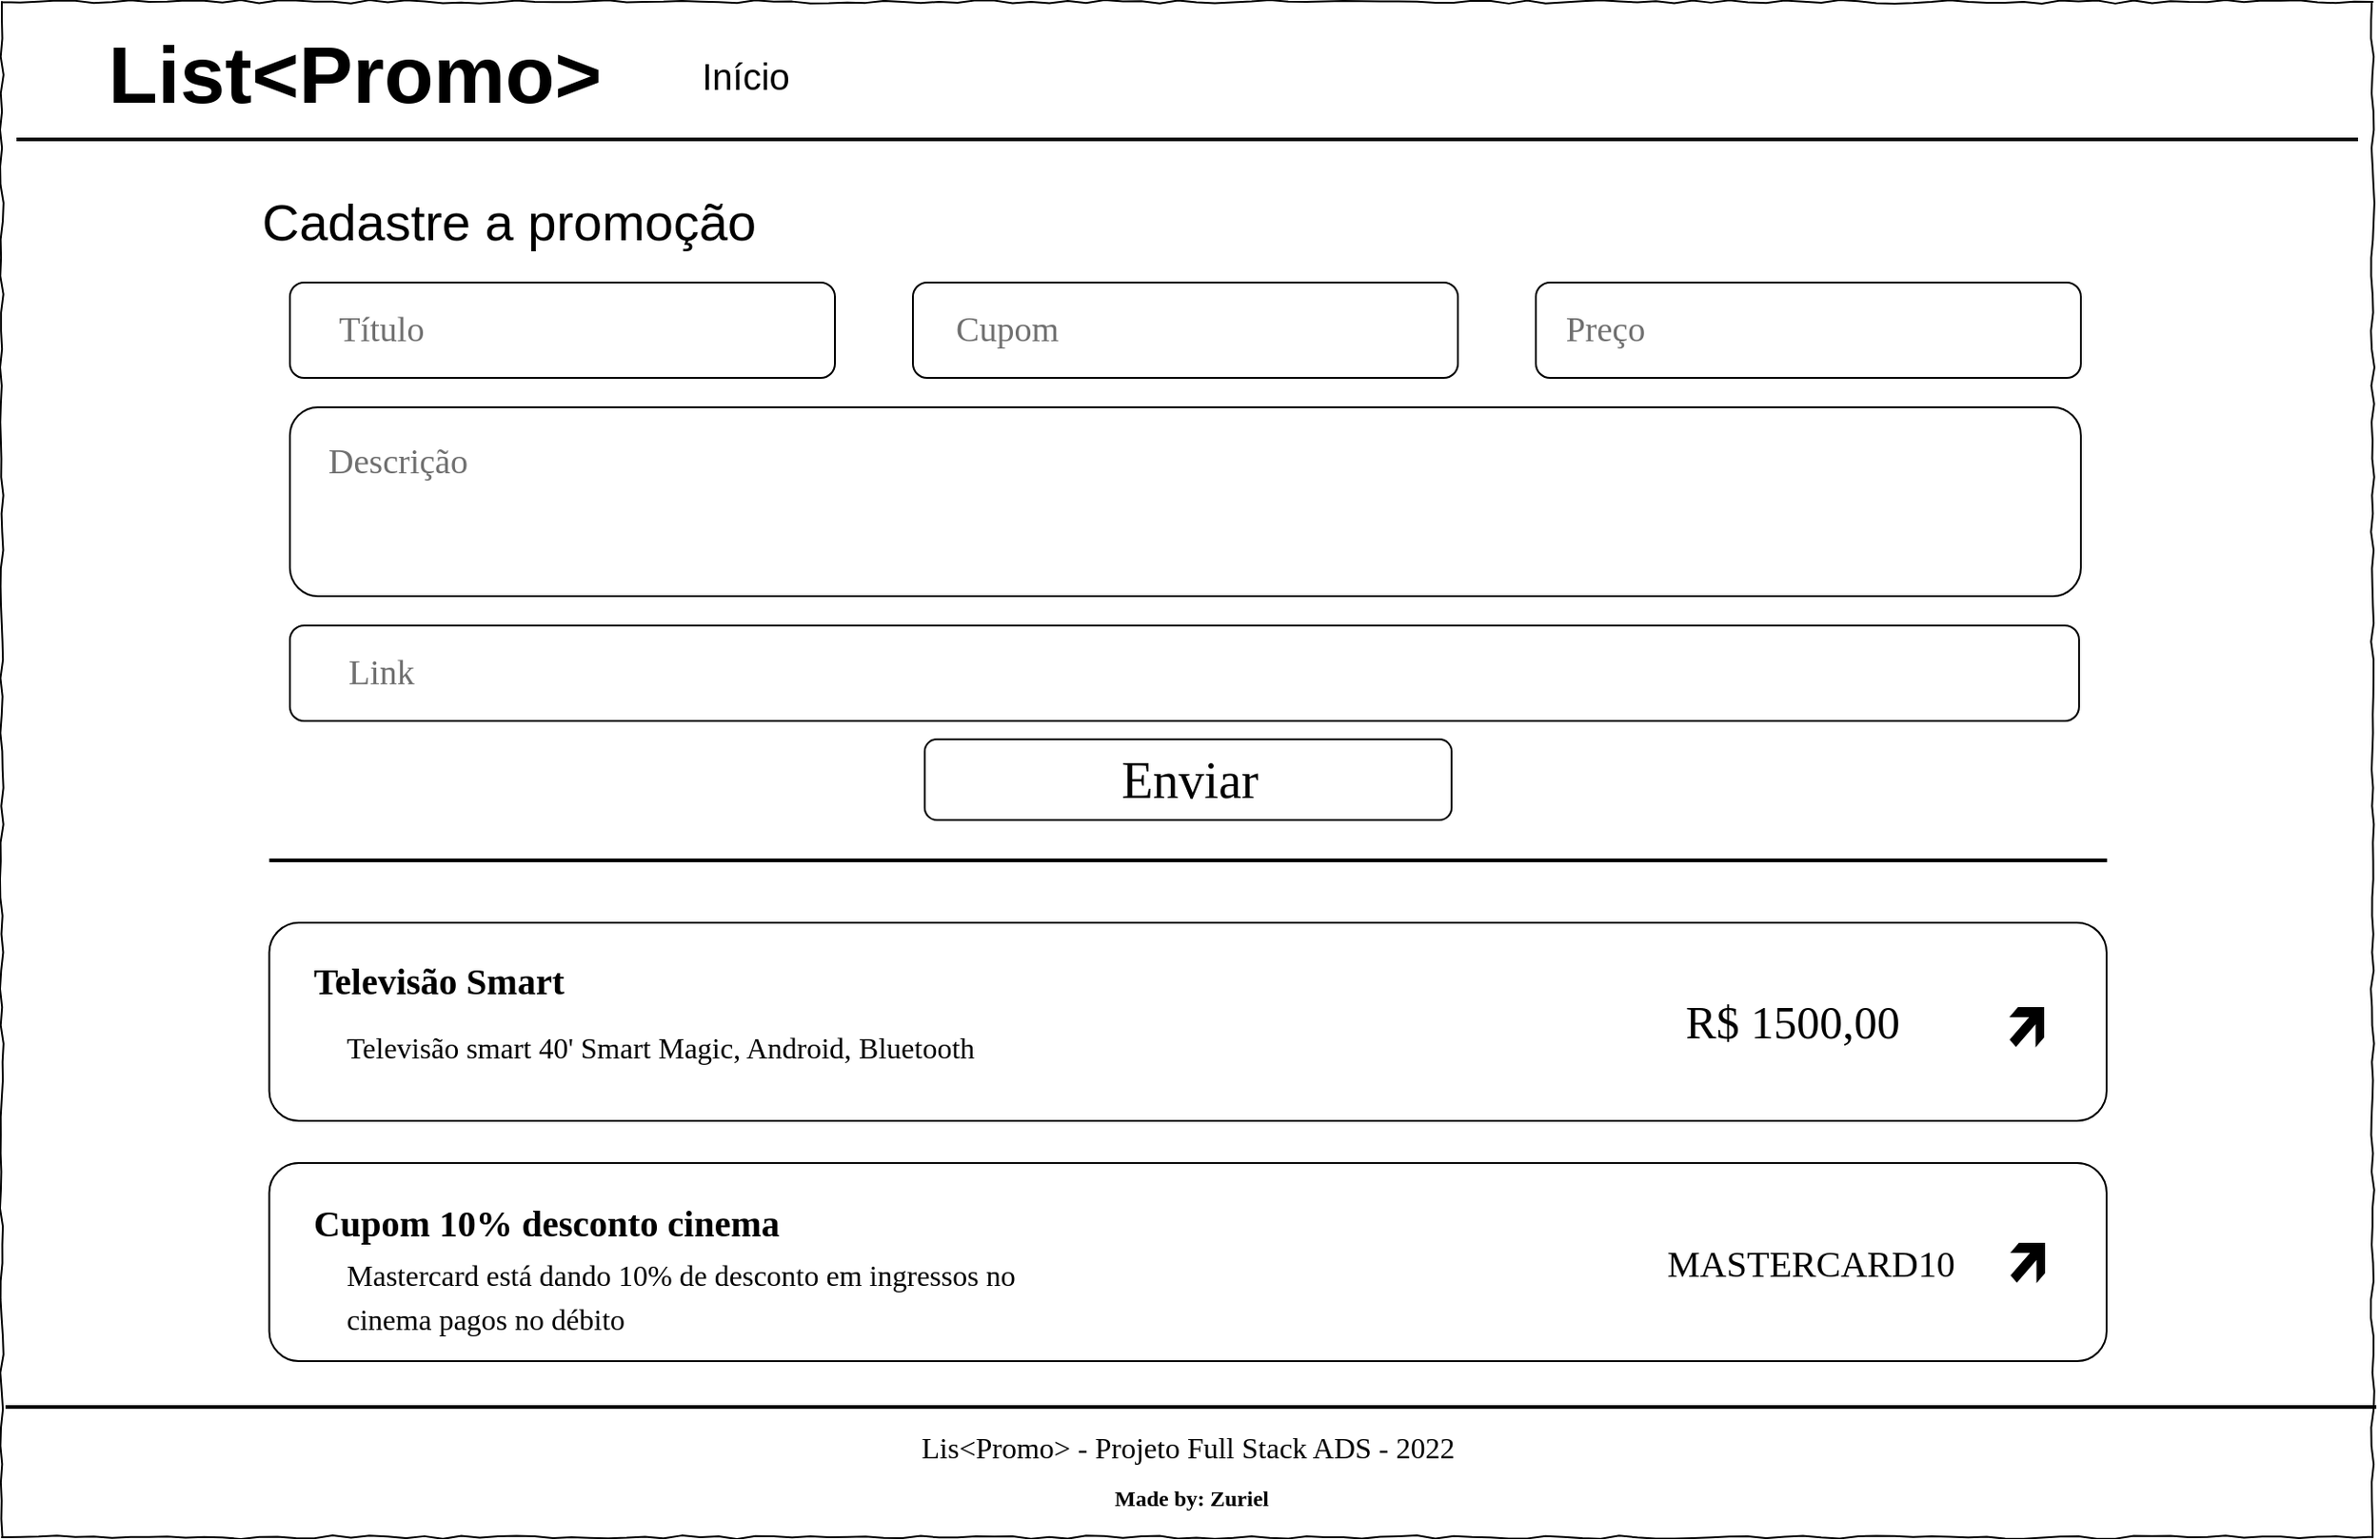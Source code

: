 <mxfile version="20.3.7" type="device"><diagram id="s8_ipay0BP3dse36FW5Y" name="Página-1"><mxGraphModel dx="2025" dy="899" grid="0" gridSize="10" guides="1" tooltips="1" connect="1" arrows="1" fold="1" page="0" pageScale="1" pageWidth="827" pageHeight="1169" math="0" shadow="0"><root><mxCell id="0"/><mxCell id="1" parent="0"/><mxCell id="yrdk5CFpYi1K7DwrEHY4-5" value="&lt;font style=&quot;font-size: 44px;&quot;&gt;List&amp;lt;Promo&amp;gt;&lt;/font&gt;" style="text;strokeColor=none;fillColor=none;html=1;fontSize=24;fontStyle=1;verticalAlign=middle;align=center;" vertex="1" parent="1"><mxGeometry x="8" y="29" width="180" height="80" as="geometry"/></mxCell><mxCell id="yrdk5CFpYi1K7DwrEHY4-6" value="&lt;font style=&quot;font-size: 20px;&quot;&gt;Início&lt;/font&gt;" style="text;html=1;align=center;verticalAlign=middle;resizable=0;points=[];autosize=1;strokeColor=none;fillColor=none;fontSize=44;" vertex="1" parent="1"><mxGeometry x="278" y="29" width="66" height="65" as="geometry"/></mxCell><mxCell id="yrdk5CFpYi1K7DwrEHY4-8" value="" style="line;strokeWidth=2;fillColor=none;align=left;verticalAlign=middle;spacingTop=-1;spacingLeft=3;spacingRight=3;rotatable=0;labelPosition=right;points=[];portConstraint=eastwest;strokeColor=inherit;fontSize=20;shadow=0;" vertex="1" parent="1"><mxGeometry x="51.75" y="493" width="1001.5" height="8" as="geometry"/></mxCell><mxCell id="yrdk5CFpYi1K7DwrEHY4-10" value="" style="rounded=1;whiteSpace=wrap;html=1;shadow=0;sketch=0;strokeWidth=1;fontSize=20;" vertex="1" parent="1"><mxGeometry x="51.75" y="531" width="1001.25" height="108" as="geometry"/></mxCell><mxCell id="yrdk5CFpYi1K7DwrEHY4-11" value="" style="rounded=1;whiteSpace=wrap;html=1;shadow=0;sketch=0;strokeWidth=1;fontSize=20;" vertex="1" parent="1"><mxGeometry x="51.75" y="662" width="1001.25" height="108" as="geometry"/></mxCell><mxCell id="yrdk5CFpYi1K7DwrEHY4-12" value="&lt;b&gt;&lt;font face=&quot;Comic Sans MS&quot;&gt;Televisão Smart&lt;/font&gt;&lt;/b&gt;" style="text;html=1;strokeColor=none;fillColor=none;align=left;verticalAlign=middle;whiteSpace=wrap;rounded=0;shadow=0;sketch=0;strokeWidth=1;fontSize=20;" vertex="1" parent="1"><mxGeometry x="74" y="547" width="215" height="30" as="geometry"/></mxCell><mxCell id="yrdk5CFpYi1K7DwrEHY4-13" value="&lt;font style=&quot;font-size: 16px;&quot;&gt;Televisão smart 40' Smart Magic, Android, Bluetooth&lt;/font&gt;" style="text;html=1;strokeColor=none;fillColor=none;align=left;verticalAlign=middle;whiteSpace=wrap;rounded=0;shadow=0;sketch=0;strokeWidth=1;fontFamily=Comic Sans MS;fontSize=20;" vertex="1" parent="1"><mxGeometry x="92" y="582" width="415" height="30" as="geometry"/></mxCell><mxCell id="yrdk5CFpYi1K7DwrEHY4-14" value="&lt;font style=&quot;font-size: 25px;&quot;&gt;R$ 1500,00&lt;/font&gt;" style="text;html=1;strokeColor=none;fillColor=none;align=center;verticalAlign=middle;whiteSpace=wrap;rounded=0;shadow=0;sketch=0;strokeWidth=1;fontFamily=Comic Sans MS;fontSize=16;" vertex="1" parent="1"><mxGeometry x="800" y="560" width="164" height="50" as="geometry"/></mxCell><mxCell id="yrdk5CFpYi1K7DwrEHY4-15" value="" style="shape=mxgraph.signs.travel.arrow_ne;html=1;pointerEvents=1;fillColor=#000000;strokeColor=none;verticalLabelPosition=bottom;verticalAlign=middle;align=center;rounded=1;shadow=0;sketch=0;strokeWidth=1;fontFamily=Comic Sans MS;fontSize=1;fontColor=default;" vertex="1" parent="1"><mxGeometry x="1000" y="577" width="19" height="22" as="geometry"/></mxCell><mxCell id="yrdk5CFpYi1K7DwrEHY4-16" value="" style="shape=image;html=1;verticalAlign=top;verticalLabelPosition=bottom;labelBackgroundColor=#ffffff;imageAspect=0;aspect=fixed;image=https://cdn1.iconfinder.com/data/icons/100-basic-for-user-interface/32/28-pencil-128.png;rounded=1;shadow=0;sketch=0;strokeWidth=1;fontFamily=Comic Sans MS;fontSize=25;" vertex="1" parent="1"><mxGeometry x="999.5" y="541" width="24" height="24" as="geometry"/></mxCell><mxCell id="yrdk5CFpYi1K7DwrEHY4-17" value="" style="shape=image;html=1;verticalAlign=top;verticalLabelPosition=bottom;labelBackgroundColor=#ffffff;imageAspect=0;aspect=fixed;image=https://cdn2.iconfinder.com/data/icons/freecns-cumulus/16/519583-080_Trash-128.png;rounded=1;shadow=0;sketch=0;strokeWidth=1;fontFamily=Comic Sans MS;fontSize=1;fontColor=default;" vertex="1" parent="1"><mxGeometry x="999.5" y="610" width="24" height="24" as="geometry"/></mxCell><mxCell id="yrdk5CFpYi1K7DwrEHY4-18" value="" style="shape=mxgraph.signs.travel.arrow_ne;html=1;pointerEvents=1;fillColor=#000000;strokeColor=none;verticalLabelPosition=bottom;verticalAlign=middle;align=center;rounded=1;shadow=0;sketch=0;strokeWidth=1;fontFamily=Comic Sans MS;fontSize=1;fontColor=default;" vertex="1" parent="1"><mxGeometry x="1000.5" y="705.5" width="19" height="22" as="geometry"/></mxCell><mxCell id="yrdk5CFpYi1K7DwrEHY4-19" value="" style="shape=image;html=1;verticalAlign=top;verticalLabelPosition=bottom;labelBackgroundColor=#ffffff;imageAspect=0;aspect=fixed;image=https://cdn1.iconfinder.com/data/icons/100-basic-for-user-interface/32/28-pencil-128.png;rounded=1;shadow=0;sketch=0;strokeWidth=1;fontFamily=Comic Sans MS;fontSize=25;" vertex="1" parent="1"><mxGeometry x="1000" y="669.5" width="24" height="24" as="geometry"/></mxCell><mxCell id="yrdk5CFpYi1K7DwrEHY4-20" value="" style="shape=image;html=1;verticalAlign=top;verticalLabelPosition=bottom;labelBackgroundColor=#ffffff;imageAspect=0;aspect=fixed;image=https://cdn2.iconfinder.com/data/icons/freecns-cumulus/16/519583-080_Trash-128.png;rounded=1;shadow=0;sketch=0;strokeWidth=1;fontFamily=Comic Sans MS;fontSize=1;fontColor=default;" vertex="1" parent="1"><mxGeometry x="1000" y="738.5" width="24" height="24" as="geometry"/></mxCell><mxCell id="yrdk5CFpYi1K7DwrEHY4-21" value="&lt;b&gt;&lt;font face=&quot;Comic Sans MS&quot;&gt;Cupom 10% desconto cinema&lt;/font&gt;&lt;/b&gt;" style="text;html=1;strokeColor=none;fillColor=none;align=left;verticalAlign=middle;whiteSpace=wrap;rounded=0;shadow=0;sketch=0;strokeWidth=1;fontSize=20;" vertex="1" parent="1"><mxGeometry x="74" y="679" width="357" height="30" as="geometry"/></mxCell><mxCell id="yrdk5CFpYi1K7DwrEHY4-22" value="&lt;span style=&quot;font-size: 16px;&quot;&gt;Mastercard está dando 10% de desconto em ingressos no cinema pagos no débito&lt;/span&gt;" style="text;html=1;strokeColor=none;fillColor=none;align=left;verticalAlign=middle;whiteSpace=wrap;rounded=0;shadow=0;sketch=0;strokeWidth=1;fontFamily=Comic Sans MS;fontSize=20;" vertex="1" parent="1"><mxGeometry x="92" y="714" width="415" height="38" as="geometry"/></mxCell><mxCell id="yrdk5CFpYi1K7DwrEHY4-23" value="&lt;font style=&quot;font-size: 20px;&quot;&gt;MASTERCARD10&lt;/font&gt;" style="text;html=1;strokeColor=none;fillColor=none;align=center;verticalAlign=middle;whiteSpace=wrap;rounded=0;shadow=0;sketch=0;strokeWidth=1;fontFamily=Comic Sans MS;fontSize=16;" vertex="1" parent="1"><mxGeometry x="810" y="691" width="164" height="50" as="geometry"/></mxCell><mxCell id="yrdk5CFpYi1K7DwrEHY4-24" value="&lt;span style=&quot;font-size: 28px; font-weight: normal;&quot;&gt;Cadastre a promoção&lt;/span&gt;" style="text;strokeColor=none;fillColor=none;html=1;fontSize=24;fontStyle=1;verticalAlign=middle;align=center;" vertex="1" parent="1"><mxGeometry x="91.5" y="109" width="180" height="80" as="geometry"/></mxCell><mxCell id="yrdk5CFpYi1K7DwrEHY4-25" value="" style="rounded=1;whiteSpace=wrap;html=1;shadow=0;sketch=0;strokeWidth=1;fontFamily=Comic Sans MS;fontSize=28;fontColor=default;" vertex="1" parent="1"><mxGeometry x="63" y="182" width="297" height="52" as="geometry"/></mxCell><mxCell id="yrdk5CFpYi1K7DwrEHY4-26" value="" style="rounded=1;whiteSpace=wrap;html=1;shadow=0;sketch=0;strokeWidth=1;fontFamily=Comic Sans MS;fontSize=28;fontColor=default;" vertex="1" parent="1"><mxGeometry x="63" y="250" width="976" height="103" as="geometry"/></mxCell><mxCell id="yrdk5CFpYi1K7DwrEHY4-27" value="Enviar" style="rounded=1;html=1;shadow=0;sketch=0;strokeWidth=1;fontFamily=Comic Sans MS;fontSize=28;fontColor=#000000;labelBackgroundColor=none;labelBorderColor=none;strokeColor=#000000;" vertex="1" parent="1"><mxGeometry x="408.94" y="431" width="287.12" height="44" as="geometry"/></mxCell><mxCell id="yrdk5CFpYi1K7DwrEHY4-28" value="&lt;font color=&quot;#707070&quot;&gt;Título&lt;/font&gt;" style="text;html=1;strokeColor=none;fillColor=none;align=center;verticalAlign=middle;whiteSpace=wrap;rounded=0;shadow=0;labelBackgroundColor=none;labelBorderColor=none;sketch=0;strokeWidth=1;fontFamily=Comic Sans MS;fontSize=19;fontColor=#000000;" vertex="1" parent="1"><mxGeometry x="83" y="193" width="60" height="30" as="geometry"/></mxCell><mxCell id="yrdk5CFpYi1K7DwrEHY4-29" value="" style="rounded=1;whiteSpace=wrap;html=1;shadow=0;sketch=0;strokeWidth=1;fontFamily=Comic Sans MS;fontSize=28;fontColor=default;" vertex="1" parent="1"><mxGeometry x="402.5" y="182" width="297" height="52" as="geometry"/></mxCell><mxCell id="yrdk5CFpYi1K7DwrEHY4-30" value="" style="rounded=1;whiteSpace=wrap;html=1;shadow=0;sketch=0;strokeWidth=1;fontFamily=Comic Sans MS;fontSize=28;fontColor=default;" vertex="1" parent="1"><mxGeometry x="742" y="182" width="297" height="52" as="geometry"/></mxCell><mxCell id="yrdk5CFpYi1K7DwrEHY4-31" value="&lt;font color=&quot;#707070&quot;&gt;Cupom&lt;/font&gt;" style="text;html=1;strokeColor=none;fillColor=none;align=center;verticalAlign=middle;whiteSpace=wrap;rounded=0;shadow=0;labelBackgroundColor=none;labelBorderColor=none;sketch=0;strokeWidth=1;fontFamily=Comic Sans MS;fontSize=19;fontColor=#000000;" vertex="1" parent="1"><mxGeometry x="424" y="193" width="60" height="30" as="geometry"/></mxCell><mxCell id="yrdk5CFpYi1K7DwrEHY4-32" value="&lt;font color=&quot;#707070&quot;&gt;Preço&lt;/font&gt;" style="text;html=1;strokeColor=none;fillColor=none;align=center;verticalAlign=middle;whiteSpace=wrap;rounded=0;shadow=0;labelBackgroundColor=none;labelBorderColor=none;sketch=0;strokeWidth=1;fontFamily=Comic Sans MS;fontSize=19;fontColor=#000000;" vertex="1" parent="1"><mxGeometry x="750" y="193" width="60" height="30" as="geometry"/></mxCell><mxCell id="yrdk5CFpYi1K7DwrEHY4-33" value="&lt;font color=&quot;#707070&quot;&gt;Descrição&lt;/font&gt;" style="text;html=1;strokeColor=none;fillColor=none;align=center;verticalAlign=middle;whiteSpace=wrap;rounded=0;shadow=0;labelBackgroundColor=none;labelBorderColor=none;sketch=0;strokeWidth=1;fontFamily=Comic Sans MS;fontSize=19;fontColor=#000000;" vertex="1" parent="1"><mxGeometry x="91.5" y="265" width="60" height="30" as="geometry"/></mxCell><mxCell id="yrdk5CFpYi1K7DwrEHY4-34" value="" style="whiteSpace=wrap;html=1;rounded=0;shadow=0;labelBackgroundColor=none;strokeColor=#000000;strokeWidth=1;fillColor=none;fontFamily=Verdana;fontSize=12;fontColor=#000000;align=center;comic=1;" vertex="1" parent="1"><mxGeometry x="-94" y="29" width="1292" height="837" as="geometry"/></mxCell><mxCell id="yrdk5CFpYi1K7DwrEHY4-35" value="" style="line;strokeWidth=2;html=1;rounded=1;shadow=0;labelBackgroundColor=none;labelBorderColor=none;sketch=0;strokeColor=#000000;fontFamily=Comic Sans MS;fontSize=19;fontColor=#707070;" vertex="1" parent="1"><mxGeometry x="-86" y="99" width="1276" height="10" as="geometry"/></mxCell><mxCell id="yrdk5CFpYi1K7DwrEHY4-36" value="" style="rounded=1;whiteSpace=wrap;html=1;shadow=0;sketch=0;strokeWidth=1;fontFamily=Comic Sans MS;fontSize=28;fontColor=default;" vertex="1" parent="1"><mxGeometry x="63" y="369" width="975" height="52" as="geometry"/></mxCell><mxCell id="yrdk5CFpYi1K7DwrEHY4-37" value="&lt;font color=&quot;#707070&quot;&gt;Link&lt;/font&gt;" style="text;html=1;strokeColor=none;fillColor=none;align=center;verticalAlign=middle;whiteSpace=wrap;rounded=0;shadow=0;labelBackgroundColor=none;labelBorderColor=none;sketch=0;strokeWidth=1;fontFamily=Comic Sans MS;fontSize=19;fontColor=#000000;" vertex="1" parent="1"><mxGeometry x="83" y="380" width="60" height="30" as="geometry"/></mxCell><mxCell id="yrdk5CFpYi1K7DwrEHY4-38" value="" style="line;strokeWidth=2;html=1;rounded=1;shadow=0;labelBackgroundColor=none;labelBorderColor=none;sketch=0;strokeColor=#000000;fontFamily=Comic Sans MS;fontSize=19;fontColor=#707070;" vertex="1" parent="1"><mxGeometry x="-92" y="790" width="1292" height="10" as="geometry"/></mxCell><mxCell id="yrdk5CFpYi1K7DwrEHY4-39" value="&lt;font style=&quot;font-weight: normal; font-size: 16px;&quot; color=&quot;#000000&quot;&gt;Lis&amp;lt;Promo&amp;gt; - Projeto Full Stack ADS - 2022&lt;/font&gt;" style="text;strokeColor=none;fillColor=none;html=1;fontSize=24;fontStyle=1;verticalAlign=middle;align=center;rounded=1;shadow=0;labelBackgroundColor=none;labelBorderColor=none;sketch=0;strokeWidth=1;fontFamily=Comic Sans MS;fontColor=#707070;" vertex="1" parent="1"><mxGeometry x="502" y="795" width="100" height="40" as="geometry"/></mxCell><mxCell id="yrdk5CFpYi1K7DwrEHY4-40" value="&lt;font style=&quot;font-size: 12px;&quot; color=&quot;#000000&quot;&gt;Made by: Zuriel&lt;/font&gt;" style="text;strokeColor=none;fillColor=none;html=1;fontSize=24;fontStyle=1;verticalAlign=middle;align=center;rounded=1;shadow=0;labelBackgroundColor=none;labelBorderColor=none;sketch=0;strokeWidth=1;fontFamily=Comic Sans MS;fontColor=#707070;" vertex="1" parent="1"><mxGeometry x="504" y="821" width="100" height="40" as="geometry"/></mxCell></root></mxGraphModel></diagram></mxfile>